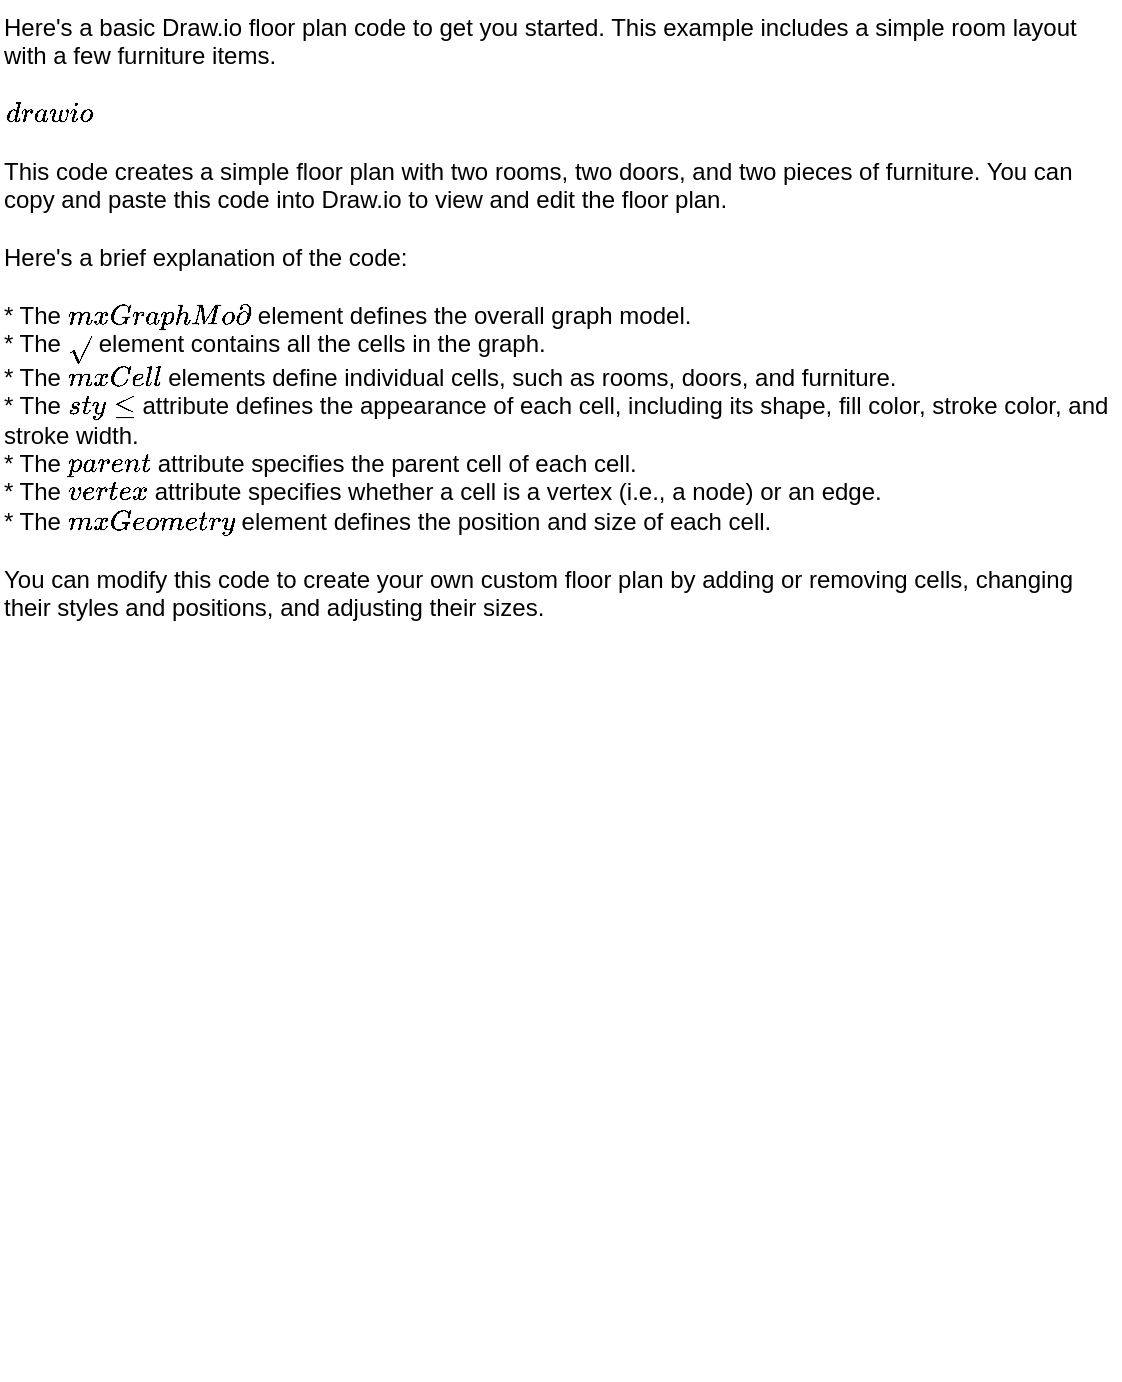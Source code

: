 <mxfile>
    <diagram id="EeIxQevb6JCqR3fCEVeo" name="Page-1">
        <mxGraphModel dx="3680" dy="1109" grid="1" gridSize="10" guides="1" tooltips="1" connect="1" arrows="1" fold="1" page="1" pageScale="1" pageWidth="850" pageHeight="1100" math="0" shadow="0">
            <root>
                <mxCell id="0"/>
                <mxCell id="1" parent="0"/>
                <mxCell id="39" value="Here's a basic Draw.io floor plan code to get you started. This example includes a simple room layout with a few furniture items.&#13;&#10;&#13;&#10;```drawio&#13;&#10;&lt;mxGraphModel dx=&quot;1050&quot; dy=&quot;720&quot; grid=&quot;1&quot; gridSize=&quot;10&quot; guides=&quot;1&quot; tooltips=&quot;1&quot; connect=&quot;arrows&quot; arrows=&quot;1&quot; fold=&quot;1&quot; page=&quot;1&quot; pageScale=&quot;1&quot; pageWidth=&quot;827&quot; pageHeight=&quot;1169&quot; math=&quot;0&quot; shadow=&quot;0&quot;&gt;&#13;&#10;  &lt;root&gt;&#13;&#10;    &lt;mxCell id=&quot;0&quot; /&gt;&#13;&#10;    &lt;mxCell id=&quot;1&quot; parent=&quot;0&quot; /&gt;&#13;&#10;    &lt;mxCell id=&quot;2&quot; style=&quot;shape=rectangle;fillColor=#cccccc;strokeColor=#000000;strokeWidth=2;&quot; parent=&quot;1&quot; vertex=&quot;1&quot;&gt;&#13;&#10;      &lt;mxGeometry x=&quot;20&quot; y=&quot;20&quot; width=&quot;200&quot; height=&quot;150&quot; as=&quot;geometry&quot; /&gt;&#13;&#10;    &lt;/mxCell&gt;&#13;&#10;    &lt;mxCell id=&quot;3&quot; style=&quot;shape=rectangle;fillColor=#cccccc;strokeColor=#000000;strokeWidth=2;&quot; parent=&quot;1&quot; vertex=&quot;1&quot;&gt;&#13;&#10;      &lt;mxGeometry x=&quot;250&quot; y=&quot;20&quot; width=&quot;200&quot; height=&quot;150&quot; as=&quot;geometry&quot; /&gt;&#13;&#10;    &lt;/mxCell&gt;&#13;&#10;    &lt;mxCell id=&quot;4&quot; style=&quot;shape=ellipse;fillColor=#cccccc;strokeColor=#000000;strokeWidth=2;&quot; parent=&quot;1&quot; vertex=&quot;1&quot;&gt;&#13;&#10;      &lt;mxGeometry x=&quot;120&quot; y=&quot;200&quot; width=&quot;50&quot; height=&quot;50&quot; as=&quot;geometry&quot; /&gt;&#13;&#10;    &lt;/mxCell&gt;&#13;&#10;    &lt;mxCell id=&quot;5&quot; style=&quot;shape=ellipse;fillColor=#cccccc;strokeColor=#000000;strokeWidth=2;&quot; parent=&quot;1&quot; vertex=&quot;1&quot;&gt;&#13;&#10;      &lt;mxGeometry x=&quot;350&quot; y=&quot;200&quot; width=&quot;50&quot; height=&quot;50&quot; as=&quot;geometry&quot; /&gt;&#13;&#10;    &lt;/mxCell&gt;&#13;&#10;    &lt;mxCell id=&quot;6&quot; style=&quot;shape=rectangle;fillColor=#cccccc;strokeColor=#000000;strokeWidth=2;&quot; parent=&quot;1&quot; vertex=&quot;1&quot;&gt;&#13;&#10;      &lt;mxGeometry x=&quot;20&quot; y=&quot;300&quot; width=&quot;100&quot; height=&quot;50&quot; as=&quot;geometry&quot; /&gt;&#13;&#10;    &lt;/mxCell&gt;&#13;&#10;    &lt;mxCell id=&quot;7&quot; style=&quot;shape=rectangle;fillColor=#cccccc;strokeColor=#000000;strokeWidth=2;&quot; parent=&quot;1&quot; vertex=&quot;1&quot;&gt;&#13;&#10;      &lt;mxGeometry x=&quot;250&quot; y=&quot;300&quot; width=&quot;100&quot; height=&quot;50&quot; as=&quot;geometry&quot; /&gt;&#13;&#10;    &lt;/mxCell&gt;&#13;&#10;  &lt;/root&gt;&#13;&#10;&lt;/mxGraphModel&gt;&#13;&#10;```&#13;&#10;&#13;&#10;This code creates a simple floor plan with two rooms, two doors, and two pieces of furniture. You can copy and paste this code into Draw.io to view and edit the floor plan.&#13;&#10;&#13;&#10;Here's a brief explanation of the code:&#13;&#10;&#13;&#10;* The `mxGraphModel` element defines the overall graph model.&#13;&#10;* The `root` element contains all the cells in the graph.&#13;&#10;* The `mxCell` elements define individual cells, such as rooms, doors, and furniture.&#13;&#10;* The `style` attribute defines the appearance of each cell, including its shape, fill color, stroke color, and stroke width.&#13;&#10;* The `parent` attribute specifies the parent cell of each cell.&#13;&#10;* The `vertex` attribute specifies whether a cell is a vertex (i.e., a node) or an edge.&#13;&#10;* The `mxGeometry` element defines the position and size of each cell.&#13;&#10;&#13;&#10;You can modify this code to create your own custom floor plan by adding or removing cells, changing their styles and positions, and adjusting their sizes." style="text;whiteSpace=wrap;html=1;" vertex="1" parent="1">
                    <mxGeometry x="-940" y="10" width="560" height="690" as="geometry"/>
                </mxCell>
            </root>
        </mxGraphModel>
    </diagram>
</mxfile>